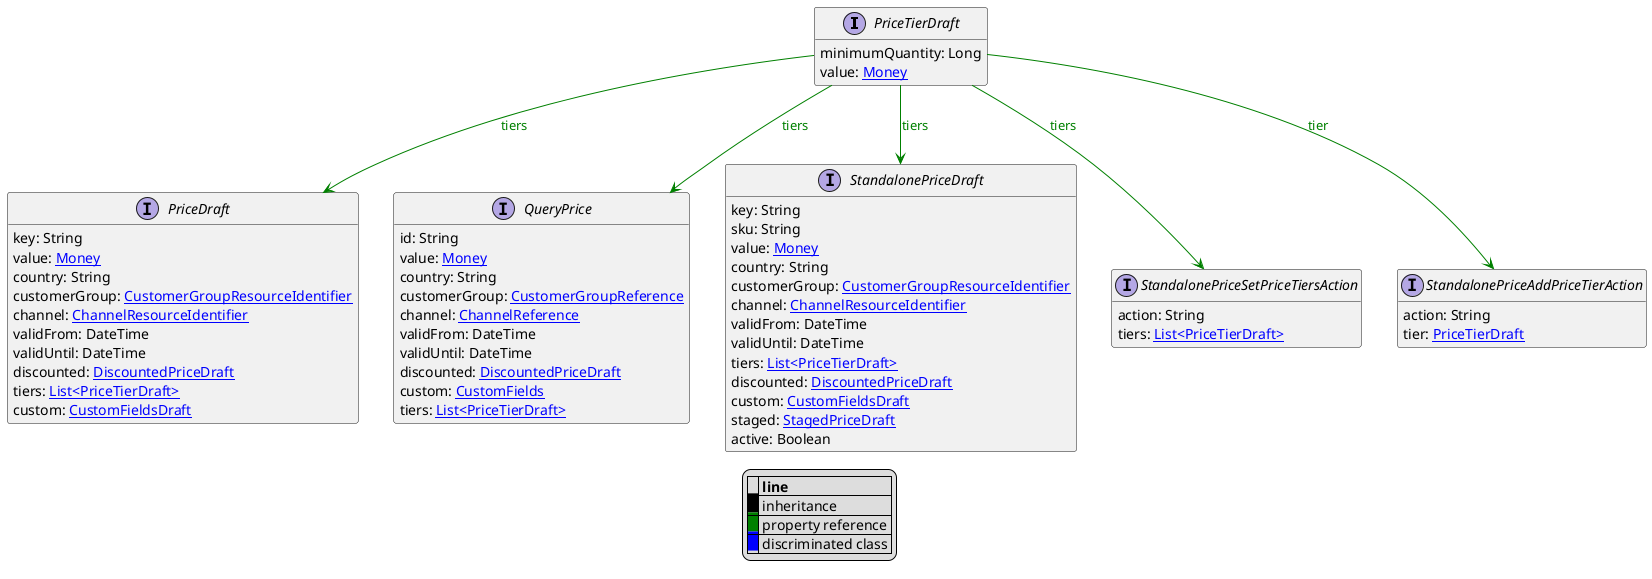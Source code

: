 @startuml

hide empty fields
hide empty methods
legend
|= |= line |
|<back:black>   </back>| inheritance |
|<back:green>   </back>| property reference |
|<back:blue>   </back>| discriminated class |
endlegend
interface PriceTierDraft [[PriceTierDraft.svg]]  {
    minimumQuantity: Long
    value: [[Money.svg Money]]
}



interface PriceDraft [[PriceDraft.svg]]  {
    key: String
    value: [[Money.svg Money]]
    country: String
    customerGroup: [[CustomerGroupResourceIdentifier.svg CustomerGroupResourceIdentifier]]
    channel: [[ChannelResourceIdentifier.svg ChannelResourceIdentifier]]
    validFrom: DateTime
    validUntil: DateTime
    discounted: [[DiscountedPriceDraft.svg DiscountedPriceDraft]]
    tiers: [[PriceTierDraft.svg List<PriceTierDraft>]]
    custom: [[CustomFieldsDraft.svg CustomFieldsDraft]]
}
interface QueryPrice [[QueryPrice.svg]]  {
    id: String
    value: [[Money.svg Money]]
    country: String
    customerGroup: [[CustomerGroupReference.svg CustomerGroupReference]]
    channel: [[ChannelReference.svg ChannelReference]]
    validFrom: DateTime
    validUntil: DateTime
    discounted: [[DiscountedPriceDraft.svg DiscountedPriceDraft]]
    custom: [[CustomFields.svg CustomFields]]
    tiers: [[PriceTierDraft.svg List<PriceTierDraft>]]
}
interface StandalonePriceDraft [[StandalonePriceDraft.svg]]  {
    key: String
    sku: String
    value: [[Money.svg Money]]
    country: String
    customerGroup: [[CustomerGroupResourceIdentifier.svg CustomerGroupResourceIdentifier]]
    channel: [[ChannelResourceIdentifier.svg ChannelResourceIdentifier]]
    validFrom: DateTime
    validUntil: DateTime
    tiers: [[PriceTierDraft.svg List<PriceTierDraft>]]
    discounted: [[DiscountedPriceDraft.svg DiscountedPriceDraft]]
    custom: [[CustomFieldsDraft.svg CustomFieldsDraft]]
    staged: [[StagedPriceDraft.svg StagedPriceDraft]]
    active: Boolean
}
interface StandalonePriceSetPriceTiersAction [[StandalonePriceSetPriceTiersAction.svg]]  {
    action: String
    tiers: [[PriceTierDraft.svg List<PriceTierDraft>]]
}
interface StandalonePriceAddPriceTierAction [[StandalonePriceAddPriceTierAction.svg]]  {
    action: String
    tier: [[PriceTierDraft.svg PriceTierDraft]]
}

PriceTierDraft --> PriceDraft #green;text:green : "tiers"
PriceTierDraft --> QueryPrice #green;text:green : "tiers"
PriceTierDraft --> StandalonePriceDraft #green;text:green : "tiers"
PriceTierDraft --> StandalonePriceSetPriceTiersAction #green;text:green : "tiers"
PriceTierDraft --> StandalonePriceAddPriceTierAction #green;text:green : "tier"
@enduml
